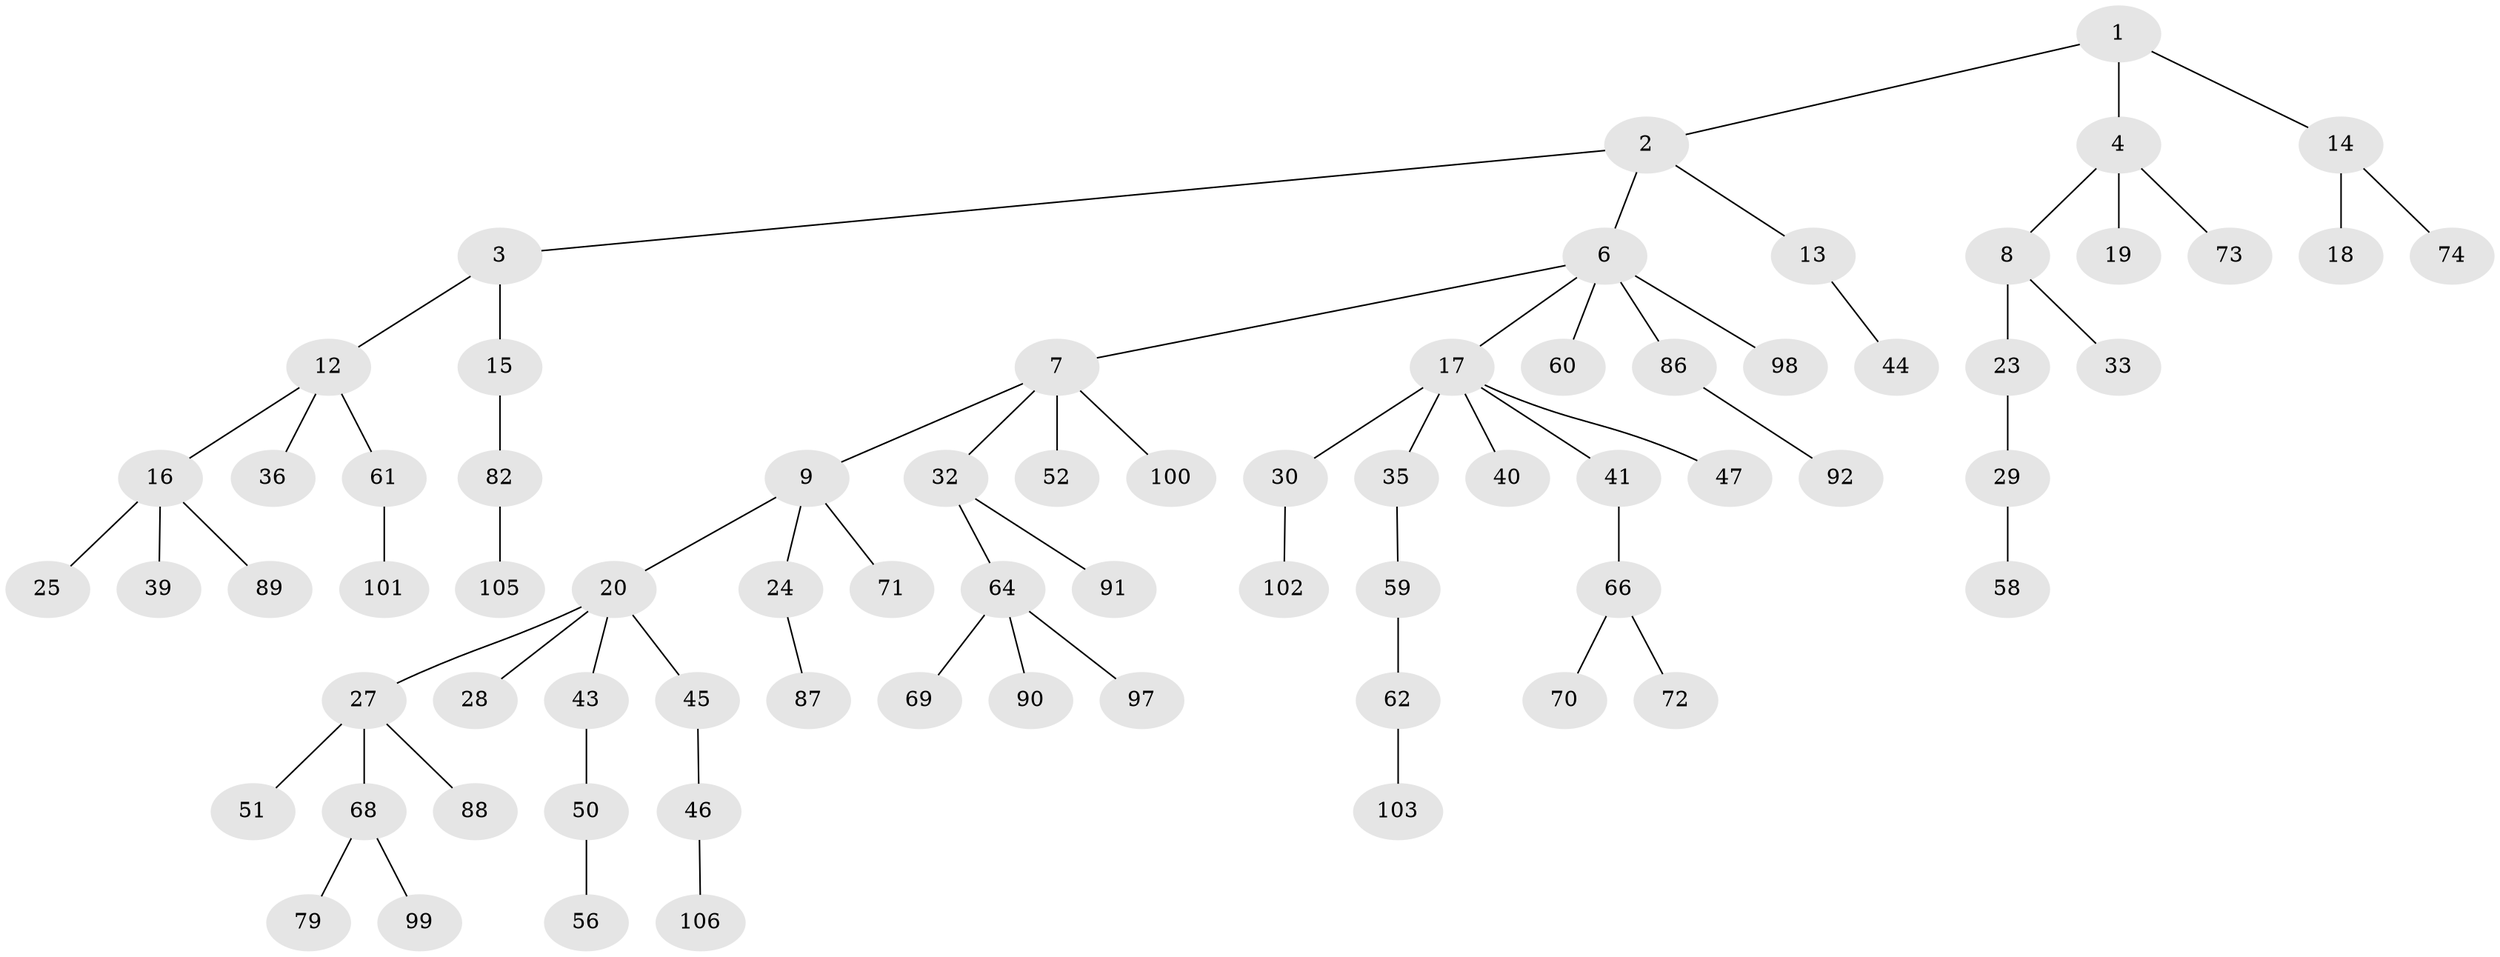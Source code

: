 // Generated by graph-tools (version 1.1) at 2025/52/02/27/25 19:52:12]
// undirected, 72 vertices, 71 edges
graph export_dot {
graph [start="1"]
  node [color=gray90,style=filled];
  1;
  2 [super="+5"];
  3 [super="+75"];
  4;
  6 [super="+11"];
  7 [super="+10"];
  8 [super="+53"];
  9;
  12 [super="+63"];
  13;
  14 [super="+93"];
  15 [super="+80"];
  16 [super="+21"];
  17 [super="+26"];
  18 [super="+22"];
  19 [super="+67"];
  20 [super="+57"];
  23 [super="+55"];
  24 [super="+49"];
  25;
  27 [super="+34"];
  28 [super="+31"];
  29 [super="+42"];
  30 [super="+38"];
  32 [super="+37"];
  33 [super="+54"];
  35;
  36;
  39;
  40 [super="+48"];
  41;
  43 [super="+81"];
  44 [super="+77"];
  45;
  46;
  47;
  50;
  51;
  52;
  56 [super="+78"];
  58;
  59 [super="+84"];
  60;
  61 [super="+65"];
  62;
  64 [super="+83"];
  66 [super="+95"];
  68 [super="+76"];
  69;
  70;
  71;
  72;
  73;
  74;
  79;
  82 [super="+85"];
  86 [super="+104"];
  87 [super="+94"];
  88;
  89;
  90;
  91;
  92 [super="+96"];
  97;
  98;
  99;
  100;
  101;
  102;
  103;
  105;
  106;
  1 -- 2;
  1 -- 4;
  1 -- 14;
  2 -- 3;
  2 -- 13;
  2 -- 6;
  3 -- 12;
  3 -- 15;
  4 -- 8;
  4 -- 19;
  4 -- 73;
  6 -- 7;
  6 -- 17;
  6 -- 86;
  6 -- 98;
  6 -- 60;
  7 -- 9;
  7 -- 32;
  7 -- 52;
  7 -- 100;
  8 -- 23;
  8 -- 33;
  9 -- 20;
  9 -- 24;
  9 -- 71;
  12 -- 16;
  12 -- 36;
  12 -- 61;
  13 -- 44;
  14 -- 18;
  14 -- 74;
  15 -- 82;
  16 -- 25;
  16 -- 39;
  16 -- 89;
  17 -- 40;
  17 -- 41;
  17 -- 47;
  17 -- 35;
  17 -- 30;
  20 -- 27;
  20 -- 28;
  20 -- 43;
  20 -- 45;
  23 -- 29;
  24 -- 87;
  27 -- 51;
  27 -- 68;
  27 -- 88;
  29 -- 58;
  30 -- 102;
  32 -- 64;
  32 -- 91;
  35 -- 59;
  41 -- 66;
  43 -- 50;
  45 -- 46;
  46 -- 106;
  50 -- 56;
  59 -- 62;
  61 -- 101;
  62 -- 103;
  64 -- 69;
  64 -- 97;
  64 -- 90;
  66 -- 70;
  66 -- 72;
  68 -- 79;
  68 -- 99;
  82 -- 105;
  86 -- 92;
}
